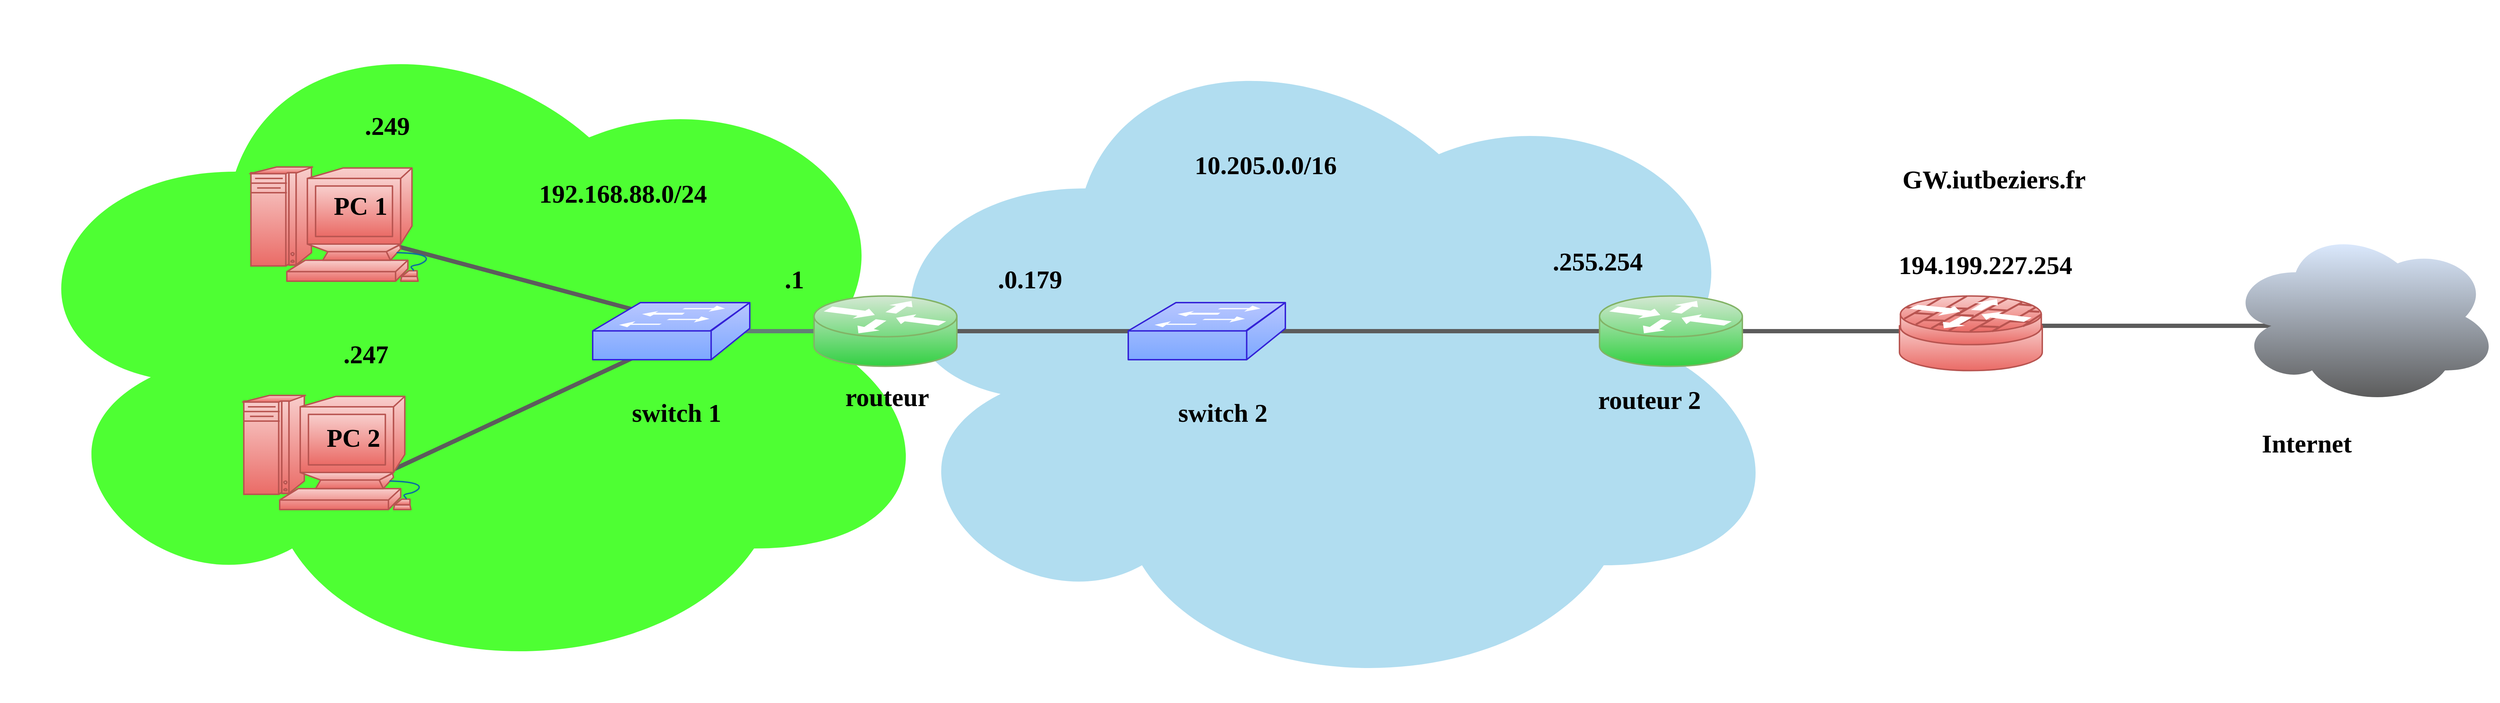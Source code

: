 <mxfile>
    <diagram id="JFuDGgqy9BhJ7BdspGqw" name="Page-1">
        <mxGraphModel dx="3486" dy="1529" grid="1" gridSize="10" guides="1" tooltips="1" connect="1" arrows="1" fold="1" page="1" pageScale="1" pageWidth="2000" pageHeight="1169" background="#FFFFFF" math="0" shadow="0">
            <root>
                <mxCell id="0"/>
                <mxCell id="1" parent="0"/>
                <mxCell id="23" value="" style="ellipse;shape=cloud;whiteSpace=wrap;html=1;strokeColor=none;fillColor=#b1ddf0;strokeWidth=12;" parent="1" vertex="1">
                    <mxGeometry x="1130" y="100" width="1320" height="960" as="geometry"/>
                </mxCell>
                <mxCell id="18" value="&lt;span style=&quot;color: rgba(0 , 0 , 0 , 0) ; font-family: monospace ; font-size: 0px&quot;&gt;%3CmxGraphModel%3E%3Croot%3E%3CmxCell%20id%3D%220%22%2F%3E%3CmxCell%20id%3D%221%22%20parent%3D%220%22%2F%3E%3CmxCell%20id%3D%222%22%20value%3D%22.255.254%22%20style%3D%22shape%3Dext%3Bdouble%3D1%3Brounded%3D0%3BwhiteSpace%3Dwrap%3Bhtml%3D1%3BfontFamily%3DVerdana%3BfontColor%3D%23000000%3BstrokeColor%3Dnone%3BstrokeWidth%3D6%3BfillColor%3Dnone%3BgradientColor%3D%235C5C5C%3BfontSize%3D36%3BfontStyle%3D1%22%20vertex%3D%221%22%20parent%3D%221%22%3E%3CmxGeometry%20x%3D%221975%22%20y%3D%22395.75%22%20width%3D%22405%22%20height%3D%2295%22%20as%3D%22geometry%22%2F%3E%3C%2FmxCell%3E%3C%2Froot%3E%3C%2FmxGraphModel%3E&lt;/span&gt;" style="ellipse;shape=cloud;whiteSpace=wrap;html=1;strokeColor=none;fillColor=#4EFF33;strokeWidth=12;fontFamily=Verdana;fontColor=#000000;" parent="1" vertex="1">
                    <mxGeometry x="-60" y="76.5" width="1320" height="960" as="geometry"/>
                </mxCell>
                <mxCell id="20" value="" style="line;strokeWidth=6;html=1;perimeter=backbonePerimeter;points=[];outlineConnect=0;fillColor=#8A8A8A;gradientColor=#628074;rotation=15;strokeColor=#5C5C5C;" parent="1" vertex="1">
                    <mxGeometry x="489.32" y="465.18" width="380" height="10" as="geometry"/>
                </mxCell>
                <mxCell id="21" value="" style="line;strokeWidth=6;html=1;perimeter=backbonePerimeter;points=[];outlineConnect=0;fillColor=#4EFF33;gradientColor=#32D042;rotation=-25;strokeColor=#5C5C5C;" parent="1" vertex="1">
                    <mxGeometry x="470" y="650" width="380" height="10" as="geometry"/>
                </mxCell>
                <mxCell id="13" value="" style="shape=mxgraph.cisco.computers_and_peripherals.macintosh;sketch=0;html=1;pointerEvents=1;dashed=0;fillColor=#f8cecc;strokeColor=#b85450;strokeWidth=2;verticalLabelPosition=bottom;verticalAlign=top;align=center;outlineConnect=0;gradientColor=#ea6b66;" parent="1" vertex="1">
                    <mxGeometry x="280" y="630" width="270" height="160" as="geometry"/>
                </mxCell>
                <mxCell id="14" value="" style="shape=mxgraph.cisco.computers_and_peripherals.macintosh;sketch=0;html=1;pointerEvents=1;dashed=0;fillColor=#f8cecc;strokeColor=#b85450;strokeWidth=2;verticalLabelPosition=bottom;verticalAlign=top;align=center;outlineConnect=0;gradientColor=#ea6b66;" parent="1" vertex="1">
                    <mxGeometry x="290" y="310" width="270" height="160" as="geometry"/>
                </mxCell>
                <mxCell id="22" value="" style="line;strokeWidth=6;html=1;perimeter=backbonePerimeter;points=[];outlineConnect=0;fillColor=#8A8A8A;gradientColor=#628074;rotation=0;strokeColor=#628074;" parent="1" vertex="1">
                    <mxGeometry x="920" y="535" width="250" height="10" as="geometry"/>
                </mxCell>
                <mxCell id="11" value="" style="shape=mxgraph.cisco.switches.workgroup_switch;sketch=0;html=1;pointerEvents=1;dashed=0;fillColor=#B8C6FF;strokeColor=#3422D7;strokeWidth=2;verticalLabelPosition=bottom;verticalAlign=top;align=center;outlineConnect=0;gradientColor=#7DA8FF;" parent="1" vertex="1">
                    <mxGeometry x="770" y="500" width="220" height="80" as="geometry"/>
                </mxCell>
                <mxCell id="25" value="" style="line;strokeWidth=6;html=1;perimeter=backbonePerimeter;points=[];outlineConnect=0;fillColor=#8A8A8A;gradientColor=#628074;rotation=0;strokeColor=#5C5C5C;" parent="1" vertex="1">
                    <mxGeometry x="1240" y="535" width="380" height="10" as="geometry"/>
                </mxCell>
                <mxCell id="16" value="" style="shape=mxgraph.cisco.routers.router;sketch=0;html=1;pointerEvents=1;dashed=0;fillColor=#d5e8d4;strokeColor=#82B366;strokeWidth=2;verticalLabelPosition=bottom;verticalAlign=top;align=center;outlineConnect=0;gradientColor=#32D042;" parent="1" vertex="1">
                    <mxGeometry x="1080" y="490.75" width="200" height="98.5" as="geometry"/>
                </mxCell>
                <mxCell id="27" value="" style="edgeStyle=none;html=1;" parent="1" source="26" target="25" edge="1">
                    <mxGeometry relative="1" as="geometry"/>
                </mxCell>
                <mxCell id="26" value="" style="line;strokeWidth=6;html=1;perimeter=backbonePerimeter;points=[];outlineConnect=0;fillColor=#8A8A8A;gradientColor=#628074;rotation=0;strokeColor=#5C5C5C;" parent="1" vertex="1">
                    <mxGeometry x="1650" y="535" width="530" height="10" as="geometry"/>
                </mxCell>
                <mxCell id="24" value="" style="shape=mxgraph.cisco.switches.workgroup_switch;sketch=0;html=1;pointerEvents=1;dashed=0;fillColor=#B8C6FF;strokeColor=#3422D7;strokeWidth=2;verticalLabelPosition=bottom;verticalAlign=top;align=center;outlineConnect=0;gradientColor=#7DA8FF;" parent="1" vertex="1">
                    <mxGeometry x="1520" y="500" width="220" height="80" as="geometry"/>
                </mxCell>
                <mxCell id="29" value="" style="line;strokeWidth=6;html=1;perimeter=backbonePerimeter;points=[];outlineConnect=0;fillColor=#8A8A8A;gradientColor=#628074;rotation=0;strokeColor=#5C5C5C;" parent="1" vertex="1">
                    <mxGeometry x="2310" y="522.5" width="370" height="35" as="geometry"/>
                </mxCell>
                <mxCell id="28" value="" style="shape=mxgraph.cisco.routers.router;sketch=0;html=1;pointerEvents=1;dashed=0;fillColor=#d5e8d4;strokeColor=#82B366;strokeWidth=2;verticalLabelPosition=bottom;verticalAlign=top;align=center;outlineConnect=0;gradientColor=#32D042;" parent="1" vertex="1">
                    <mxGeometry x="2180" y="490.75" width="200" height="98.5" as="geometry"/>
                </mxCell>
                <mxCell id="31" value="10.205.0.0/16" style="shape=ext;double=1;rounded=0;whiteSpace=wrap;html=1;fontFamily=Verdana;fontColor=#000000;strokeColor=none;strokeWidth=6;fillColor=none;gradientColor=#5C5C5C;fontSize=36;fontStyle=1" parent="1" vertex="1">
                    <mxGeometry x="1510" y="260" width="405" height="95" as="geometry"/>
                </mxCell>
                <mxCell id="32" value="192.168.88.0/24" style="shape=ext;double=1;rounded=0;whiteSpace=wrap;html=1;fontFamily=Verdana;fontColor=#000000;strokeColor=none;strokeWidth=6;fillColor=none;gradientColor=#5C5C5C;fontSize=36;fontStyle=1" parent="1" vertex="1">
                    <mxGeometry x="610" y="300" width="405" height="95" as="geometry"/>
                </mxCell>
                <mxCell id="33" value=".247" style="shape=ext;double=1;rounded=0;whiteSpace=wrap;html=1;fontFamily=Verdana;fontColor=#000000;strokeColor=none;strokeWidth=6;fillColor=none;gradientColor=#5C5C5C;fontSize=36;fontStyle=1" parent="1" vertex="1">
                    <mxGeometry x="250" y="525" width="405" height="95" as="geometry"/>
                </mxCell>
                <mxCell id="35" value=".249" style="shape=ext;double=1;rounded=0;whiteSpace=wrap;html=1;fontFamily=Verdana;fontColor=#000000;strokeColor=none;strokeWidth=6;fillColor=none;gradientColor=#5C5C5C;fontSize=36;fontStyle=1" parent="1" vertex="1">
                    <mxGeometry x="280" y="205" width="405" height="95" as="geometry"/>
                </mxCell>
                <mxCell id="36" value=".1" style="shape=ext;double=1;rounded=0;whiteSpace=wrap;html=1;fontFamily=Verdana;fontColor=#000000;strokeColor=none;strokeWidth=6;fillColor=none;gradientColor=#5C5C5C;fontSize=36;fontStyle=1" parent="1" vertex="1">
                    <mxGeometry x="850" y="420" width="405" height="95" as="geometry"/>
                </mxCell>
                <mxCell id="37" value=".0.179" style="shape=ext;double=1;rounded=0;whiteSpace=wrap;html=1;fontFamily=Verdana;fontColor=#000000;strokeColor=none;strokeWidth=6;fillColor=none;gradientColor=#5C5C5C;fontSize=36;fontStyle=1" parent="1" vertex="1">
                    <mxGeometry x="1180" y="420" width="405" height="95" as="geometry"/>
                </mxCell>
                <mxCell id="38" value=".255.254" style="shape=ext;double=1;rounded=0;whiteSpace=wrap;html=1;fontFamily=Verdana;fontColor=#000000;strokeColor=none;strokeWidth=6;fillColor=none;gradientColor=#5C5C5C;fontSize=36;fontStyle=1" parent="1" vertex="1">
                    <mxGeometry x="1975" y="395.75" width="405" height="95" as="geometry"/>
                </mxCell>
                <mxCell id="39" value="Internet" style="shape=ext;double=1;rounded=0;whiteSpace=wrap;html=1;fontFamily=Verdana;fontColor=#000000;strokeColor=none;strokeWidth=6;fillColor=none;gradientColor=#5C5C5C;fontSize=36;fontStyle=1" parent="1" vertex="1">
                    <mxGeometry x="2967.5" y="650" width="405" height="95" as="geometry"/>
                </mxCell>
                <mxCell id="40" value="routeur 2" style="shape=ext;double=1;rounded=0;whiteSpace=wrap;html=1;fontFamily=Verdana;fontColor=#000000;strokeColor=none;strokeWidth=6;fillColor=none;gradientColor=#5C5C5C;fontSize=36;fontStyle=1" parent="1" vertex="1">
                    <mxGeometry x="2140" y="589.25" width="220" height="95" as="geometry"/>
                </mxCell>
                <mxCell id="41" value="switch 2" style="shape=ext;double=1;rounded=0;whiteSpace=wrap;html=1;fontFamily=Verdana;fontColor=#000000;strokeColor=none;strokeWidth=6;fillColor=none;gradientColor=#5C5C5C;fontSize=36;fontStyle=1" parent="1" vertex="1">
                    <mxGeometry x="1450" y="607.5" width="405" height="95" as="geometry"/>
                </mxCell>
                <mxCell id="42" value="switch 1" style="shape=ext;double=1;rounded=0;whiteSpace=wrap;html=1;fontFamily=Verdana;fontColor=#000000;strokeColor=none;strokeWidth=6;fillColor=none;gradientColor=#5C5C5C;fontSize=36;fontStyle=1" parent="1" vertex="1">
                    <mxGeometry x="685" y="607.5" width="405" height="95" as="geometry"/>
                </mxCell>
                <mxCell id="43" value="routeur" style="shape=ext;double=1;rounded=0;whiteSpace=wrap;html=1;fontFamily=Verdana;fontColor=#000000;strokeColor=none;strokeWidth=6;fillColor=none;gradientColor=#5C5C5C;fontSize=36;fontStyle=1" parent="1" vertex="1">
                    <mxGeometry x="980" y="585" width="405" height="95" as="geometry"/>
                </mxCell>
                <mxCell id="44" value="PC 2" style="shape=ext;double=1;rounded=0;whiteSpace=wrap;html=1;fontFamily=Verdana;fontColor=#000000;strokeColor=none;strokeWidth=6;fillColor=none;gradientColor=#5C5C5C;fontSize=36;fontStyle=1" parent="1" vertex="1">
                    <mxGeometry x="360" y="645" width="150" height="90" as="geometry"/>
                </mxCell>
                <mxCell id="45" value="PC 1" style="shape=ext;double=1;rounded=0;whiteSpace=wrap;html=1;fontFamily=Verdana;fontColor=#000000;strokeColor=none;strokeWidth=6;fillColor=none;gradientColor=#5C5C5C;fontSize=36;fontStyle=1" parent="1" vertex="1">
                    <mxGeometry x="370" y="320" width="150" height="90" as="geometry"/>
                </mxCell>
                <mxCell id="47" value="194.199.227.254" style="shape=ext;double=1;rounded=0;whiteSpace=wrap;html=1;fontFamily=Verdana;fontColor=#000000;strokeColor=none;strokeWidth=6;fillColor=none;gradientColor=#5C5C5C;fontSize=36;fontStyle=1" parent="1" vertex="1">
                    <mxGeometry x="2517.5" y="400" width="405" height="95" as="geometry"/>
                </mxCell>
                <mxCell id="48" value="GW.iutbeziers.fr" style="shape=ext;double=1;rounded=0;whiteSpace=wrap;html=1;fontFamily=Verdana;fontColor=#000000;strokeColor=none;strokeWidth=6;fillColor=none;gradientColor=#5C5C5C;fontSize=36;fontStyle=1" parent="1" vertex="1">
                    <mxGeometry x="2530" y="280" width="405" height="95" as="geometry"/>
                </mxCell>
                <mxCell id="51" value="" style="line;strokeWidth=6;html=1;perimeter=backbonePerimeter;points=[];outlineConnect=0;fillColor=#8A8A8A;gradientColor=#628074;rotation=0;strokeColor=#5C5C5C;" parent="1" vertex="1">
                    <mxGeometry x="2770" y="515" width="370" height="35" as="geometry"/>
                </mxCell>
                <mxCell id="30" value="" style="ellipse;shape=cloud;whiteSpace=wrap;html=1;strokeColor=none;fillColor=#dae8fc;strokeWidth=12;gradientColor=#5C5C5C;" parent="1" vertex="1">
                    <mxGeometry x="3060" y="395" width="380" height="250" as="geometry"/>
                </mxCell>
                <mxCell id="YssusKaYcNGIr1DJQo_d-52" value="" style="shape=mxgraph.cisco.security.router_firewall;html=1;pointerEvents=1;dashed=0;fillColor=#f8cecc;strokeColor=#b85450;strokeWidth=2;verticalLabelPosition=bottom;verticalAlign=top;align=center;outlineConnect=0;gradientColor=#ea6b66;" parent="1" vertex="1">
                    <mxGeometry x="2600" y="490.75" width="200" height="104.5" as="geometry"/>
                </mxCell>
            </root>
        </mxGraphModel>
    </diagram>
</mxfile>